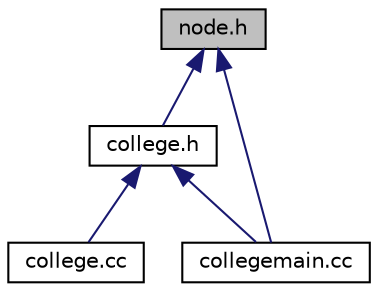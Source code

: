 digraph "node.h"
{
  edge [fontname="Helvetica",fontsize="10",labelfontname="Helvetica",labelfontsize="10"];
  node [fontname="Helvetica",fontsize="10",shape=record];
  Node1 [label="node.h",height=0.2,width=0.4,color="black", fillcolor="grey75", style="filled", fontcolor="black"];
  Node1 -> Node2 [dir="back",color="midnightblue",fontsize="10",style="solid",fontname="Helvetica"];
  Node2 [label="college.h",height=0.2,width=0.4,color="black", fillcolor="white", style="filled",URL="$college_8h.html"];
  Node2 -> Node3 [dir="back",color="midnightblue",fontsize="10",style="solid",fontname="Helvetica"];
  Node3 [label="college.cc",height=0.2,width=0.4,color="black", fillcolor="white", style="filled",URL="$college_8cc.html"];
  Node2 -> Node4 [dir="back",color="midnightblue",fontsize="10",style="solid",fontname="Helvetica"];
  Node4 [label="collegemain.cc",height=0.2,width=0.4,color="black", fillcolor="white", style="filled",URL="$collegemain_8cc.html"];
  Node1 -> Node4 [dir="back",color="midnightblue",fontsize="10",style="solid",fontname="Helvetica"];
}
